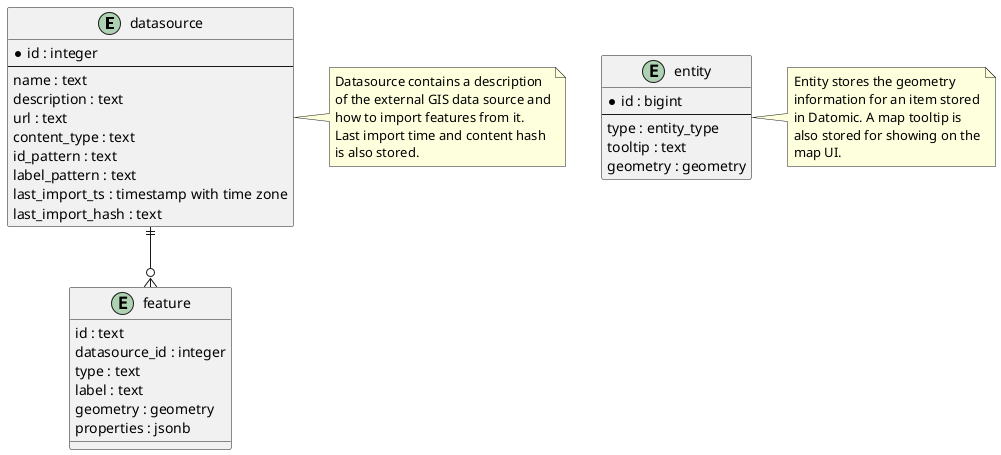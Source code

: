 @startuml
entity datasource {
 * id : integer
 --
 name : text
 description : text
 url : text
 content_type : text
 id_pattern : text
 label_pattern : text
 last_import_ts : timestamp with time zone
 last_import_hash : text
}

note right of datasource
        Datasource contains a description
        of the external GIS data source and
        how to import features from it.
        Last import time and content hash
        is also stored.
end note

entity feature {
    id : text
    datasource_id : integer
    type : text
    label : text
    geometry : geometry
    properties : jsonb
}

datasource ||--o{ feature

entity entity {
        * id : bigint
        --
        type : entity_type
        tooltip : text
        geometry : geometry
}

note right of entity
        Entity stores the geometry
        information for an item stored
        in Datomic. A map tooltip is
        also stored for showing on the
        map UI.
end note

@enduml
